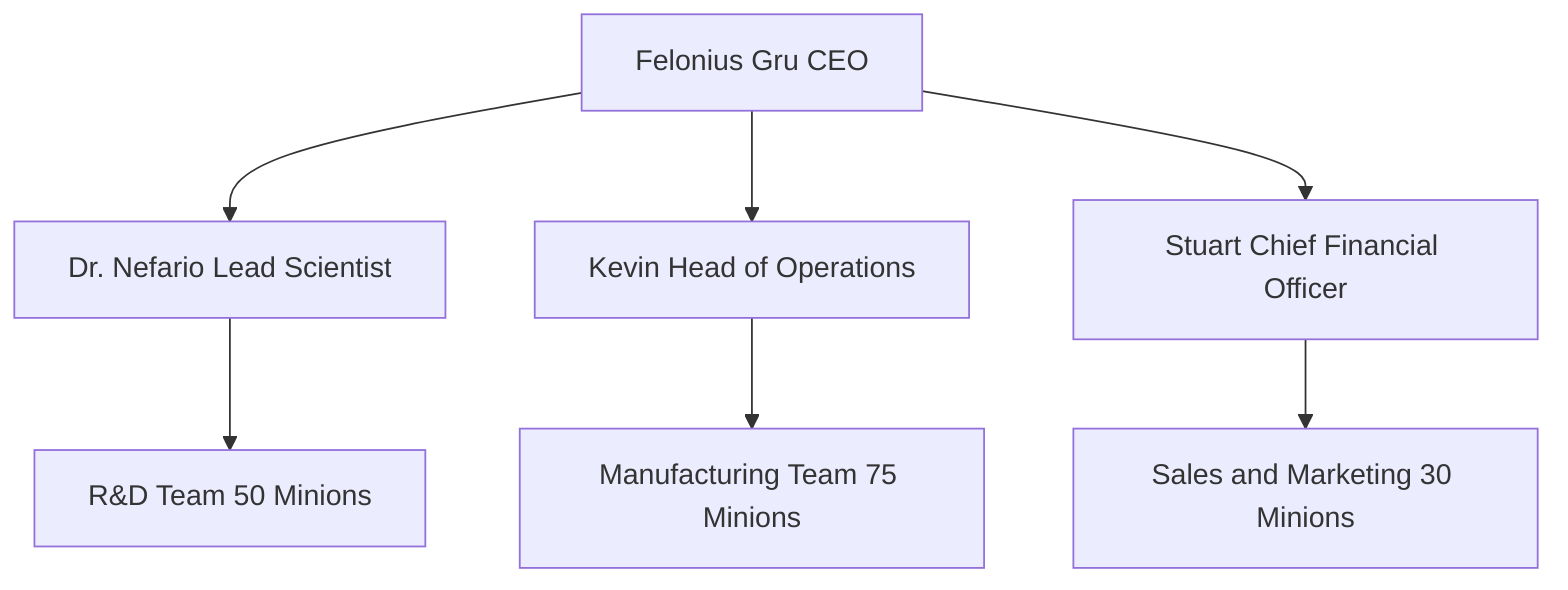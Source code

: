 graph TD;
    CEO[Felonius Gru CEO] --> LeadScientist[Dr. Nefario Lead Scientist]
    CEO --> HeadOperations[Kevin Head of Operations]
    CEO --> CFO[Stuart Chief Financial Officer]
    LeadScientist --> RnDTeam[R&D Team 50 Minions]
    HeadOperations --> ManufacturingTeam[Manufacturing Team 75 Minions]
    CFO --> SalesMarketing[Sales and Marketing 30 Minions]